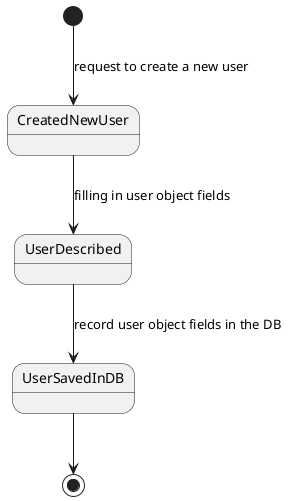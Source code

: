 @startuml
[*] --> CreatedNewUser : request to create a new user
CreatedNewUser --> UserDescribed : filling in user object fields
UserDescribed --> UserSavedInDB : record user object fields in the DB
UserSavedInDB --> [*]
@enduml